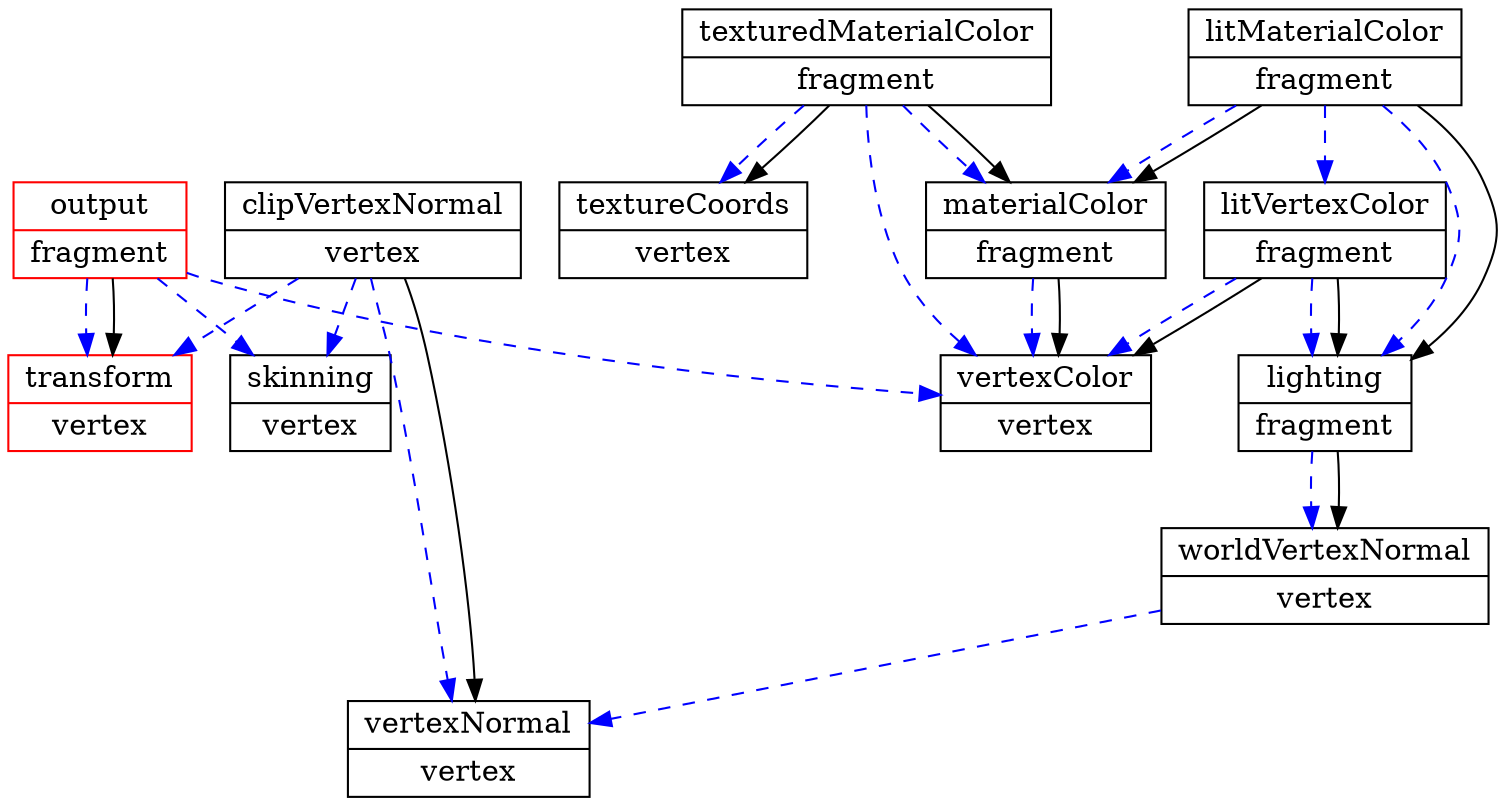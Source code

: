 digraph {
	node [shape=record]
	transform [label="{transform|vertex}" color=red]
	skinning [label="{skinning|vertex}" color=black]
	vertexColor [label="{vertexColor|vertex}" color=black]
	textureCoords [label="{textureCoords|vertex}" color=black]
	vertexNormal [label="{vertexNormal|vertex}" color=black]
	worldVertexNormal [label="{worldVertexNormal|vertex}" color=black]
	worldVertexNormal -> vertexNormal [color=blue style=dashed]
	clipVertexNormal [label="{clipVertexNormal|vertex}" color=black]
	clipVertexNormal -> vertexNormal [color=blue style=dashed]
	clipVertexNormal -> transform [color=blue style=dashed]
	clipVertexNormal -> skinning [color=blue style=dashed]
	materialColor [label="{materialColor|fragment}" color=black]
	materialColor -> vertexColor [color=blue style=dashed]
	texturedMaterialColor [label="{texturedMaterialColor|fragment}" color=black]
	texturedMaterialColor -> vertexColor [color=blue style=dashed]
	texturedMaterialColor -> materialColor [color=blue style=dashed]
	texturedMaterialColor -> textureCoords [color=blue style=dashed]
	lighting [label="{lighting|fragment}" color=black]
	lighting -> worldVertexNormal [color=blue style=dashed]
	litVertexColor [label="{litVertexColor|fragment}" color=black]
	litVertexColor -> vertexColor [color=blue style=dashed]
	litVertexColor -> lighting [color=blue style=dashed]
	litMaterialColor [label="{litMaterialColor|fragment}" color=black]
	litMaterialColor -> materialColor [color=blue style=dashed]
	litMaterialColor -> lighting [color=blue style=dashed]
	litMaterialColor -> litVertexColor [color=blue style=dashed]
	output [label="{output|fragment}" color=red]
	output -> transform [color=blue style=dashed]
	output -> skinning [color=blue style=dashed]
	output -> vertexColor [color=blue style=dashed]
	clipVertexNormal -> vertexNormal
	materialColor -> vertexColor
	texturedMaterialColor -> materialColor
	texturedMaterialColor -> textureCoords
	lighting -> worldVertexNormal
	litVertexColor -> vertexColor
	litVertexColor -> lighting
	litMaterialColor -> materialColor
	litMaterialColor -> lighting
	output -> transform
}
